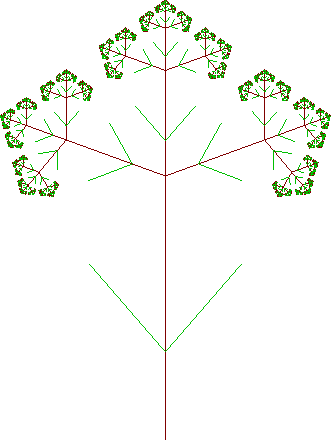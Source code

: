 settings.tex="pdflatex";

texpreamble("\usepackage{amsmath}
\usepackage{amsthm,amssymb}
\usepackage{mathpazo}
\usepackage[svgnames]{xcolor}
");
import graph;

size(0,220);

picture step(picture p)
{	
	picture a=shift((0,0.6))*rotate(70)*scale(0.4)*p;
	add(a,shift((0,0.6))*rotate(-70)*scale(0.4)*p);
	add(a,shift((0,0.6))*scale(0.4)*p);
	return a;
}


draw((0,0)--(0,1),linewidth(0.1)+brown);
draw((0,0.3)+0.2*dir(30)--(0,0.2)--(0,0.3)+0.2*dir(150),linewidth(0.1)+heavygreen);
for(int i=1; i<=7; ++i){
	add(step(currentpicture));
}
